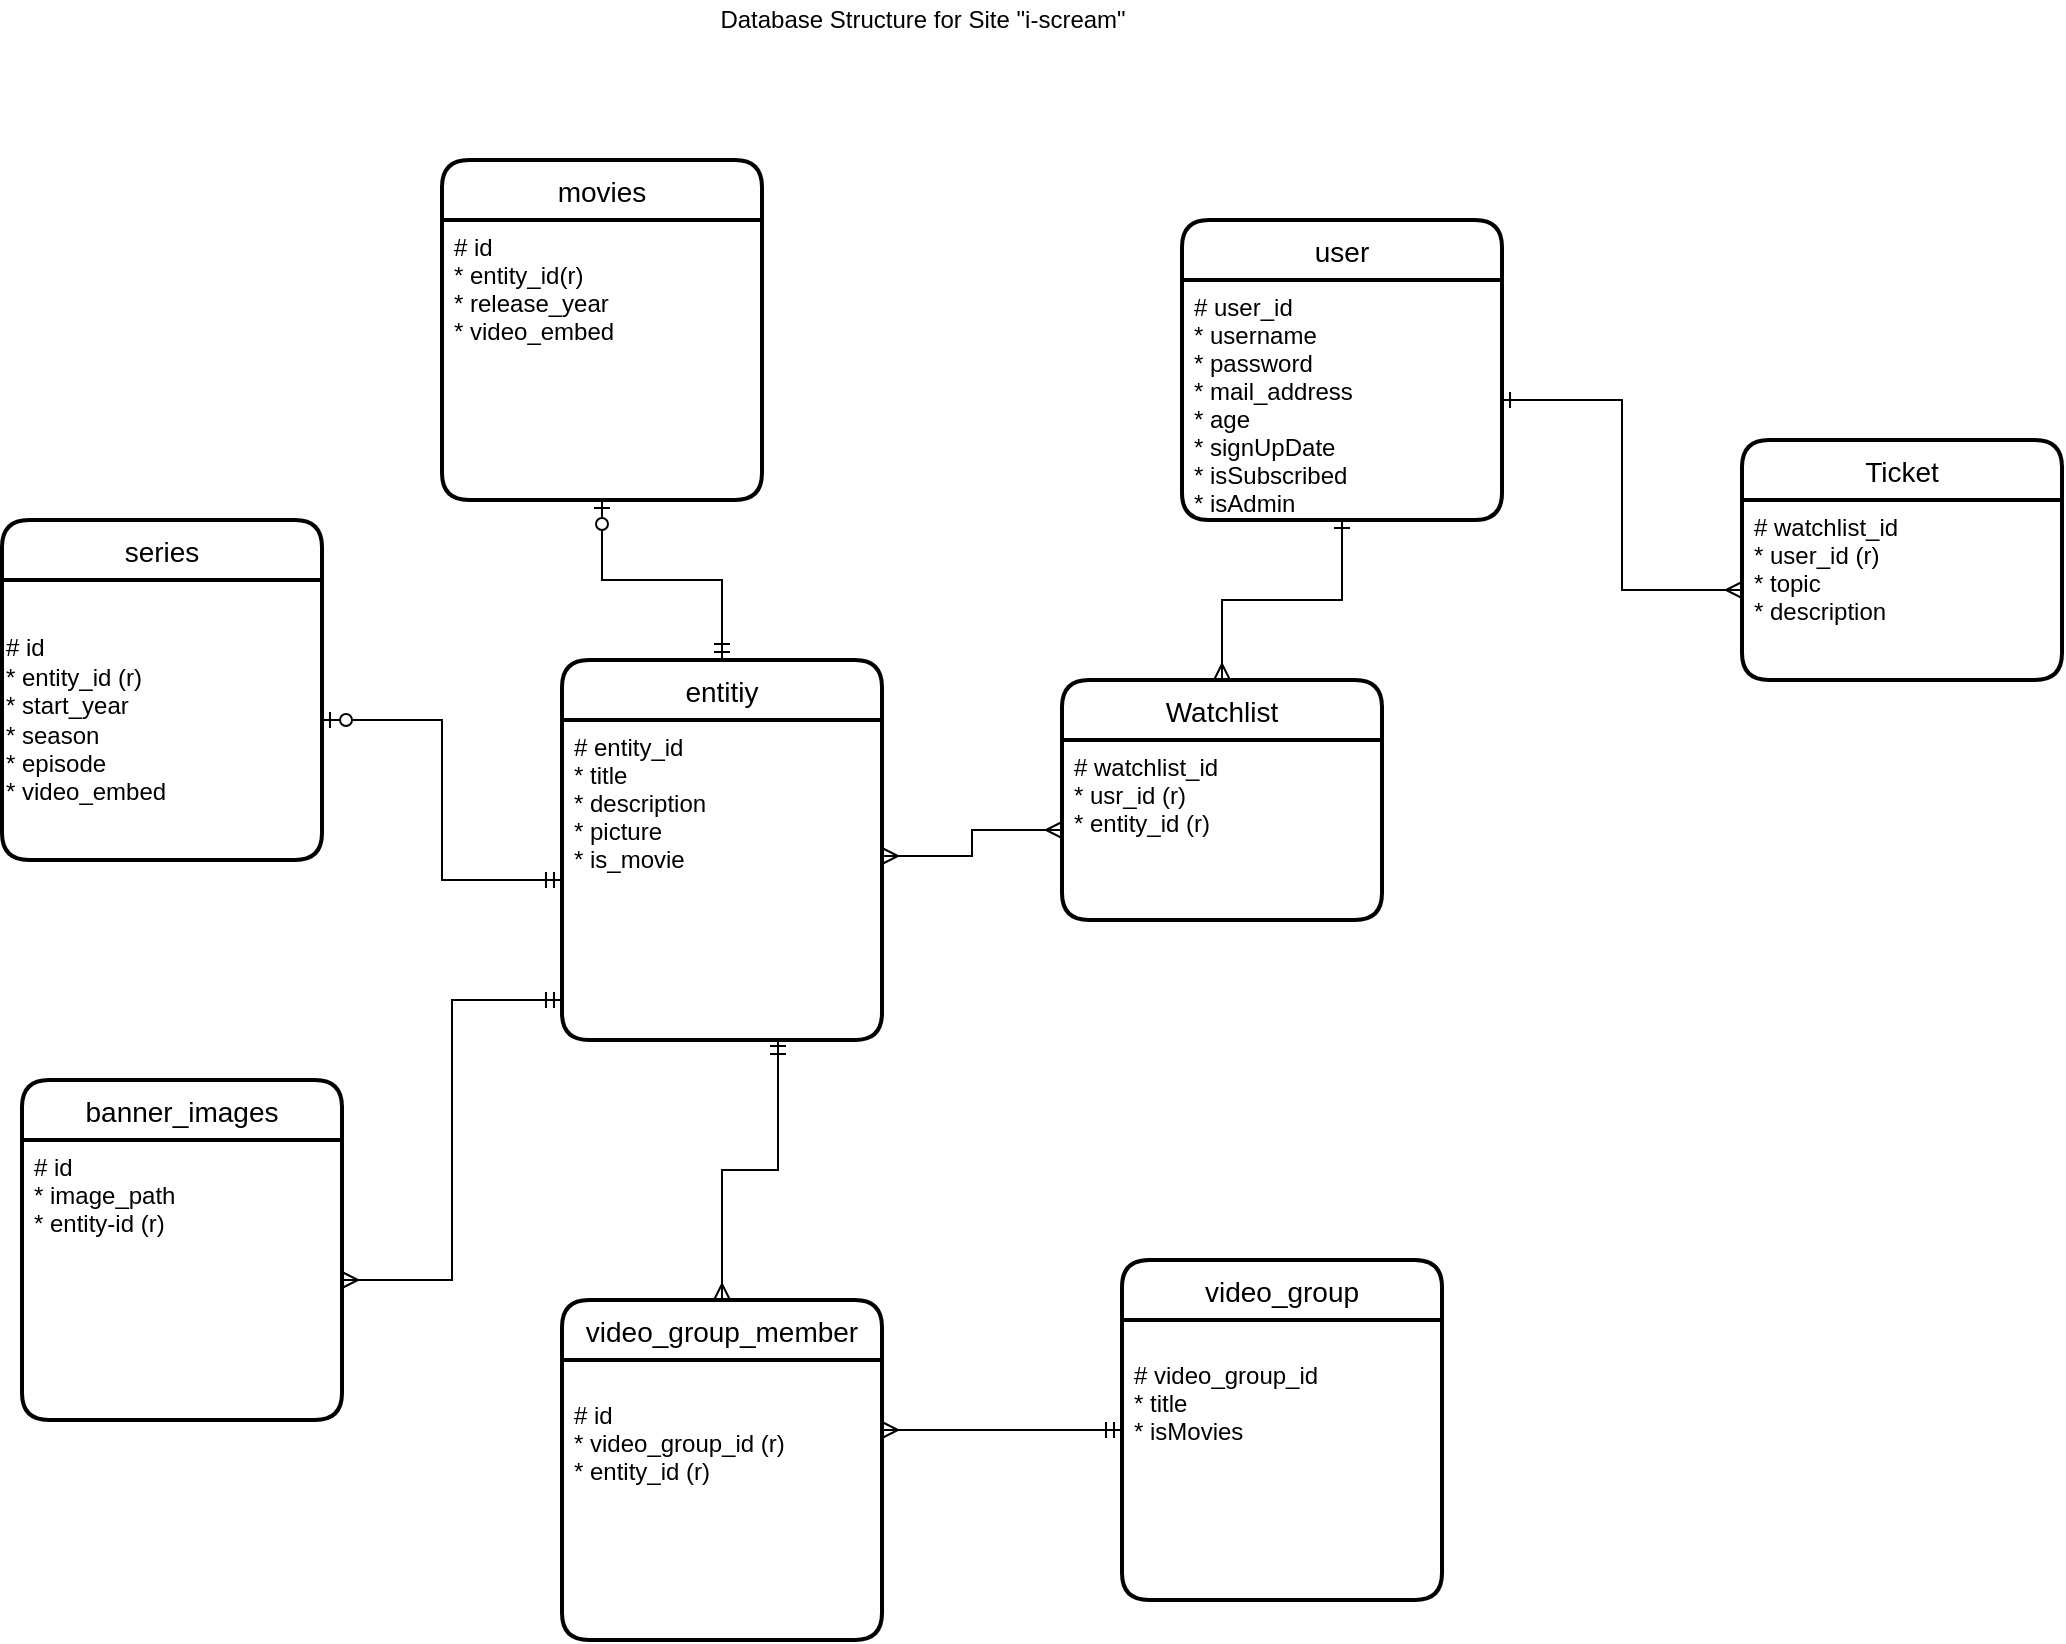 <mxfile version="16.0.2" type="device"><diagram id="a7njo6QsoE-rleAKgPlL" name="Page-1"><mxGraphModel dx="1312" dy="900" grid="1" gridSize="10" guides="1" tooltips="1" connect="1" arrows="1" fold="1" page="1" pageScale="1" pageWidth="850" pageHeight="1100" math="0" shadow="0"><root><mxCell id="0"/><mxCell id="1" parent="0"/><mxCell id="ttGAuzpvBruAwLdVCSS5-1" value="user" style="swimlane;childLayout=stackLayout;horizontal=1;startSize=30;horizontalStack=0;rounded=1;fontSize=14;fontStyle=0;strokeWidth=2;resizeParent=0;resizeLast=1;shadow=0;dashed=0;align=center;" parent="1" vertex="1"><mxGeometry x="560" y="170" width="160" height="150" as="geometry"/></mxCell><mxCell id="ttGAuzpvBruAwLdVCSS5-2" value="# user_id&#10;* username&#10;* password&#10;* mail_address&#10;* age&#10;* signUpDate&#10;* isSubscribed&#10;* isAdmin" style="align=left;strokeColor=none;fillColor=none;spacingLeft=4;fontSize=12;verticalAlign=top;resizable=0;rotatable=0;part=1;" parent="ttGAuzpvBruAwLdVCSS5-1" vertex="1"><mxGeometry y="30" width="160" height="120" as="geometry"/></mxCell><mxCell id="ttGAuzpvBruAwLdVCSS5-3" value="movies" style="swimlane;childLayout=stackLayout;horizontal=1;startSize=30;horizontalStack=0;rounded=1;fontSize=14;fontStyle=0;strokeWidth=2;resizeParent=0;resizeLast=1;shadow=0;dashed=0;align=center;" parent="1" vertex="1"><mxGeometry x="190" y="140" width="160" height="170" as="geometry"/></mxCell><mxCell id="ttGAuzpvBruAwLdVCSS5-4" value="# id&#10;* entity_id(r)&#10;* release_year&#10;* video_embed" style="align=left;strokeColor=none;fillColor=none;spacingLeft=4;fontSize=12;verticalAlign=top;resizable=0;rotatable=0;part=1;" parent="ttGAuzpvBruAwLdVCSS5-3" vertex="1"><mxGeometry y="30" width="160" height="140" as="geometry"/></mxCell><mxCell id="ttGAuzpvBruAwLdVCSS5-13" value="&lt;div&gt;Database Structure for Site &quot;i-scream&quot;&lt;/div&gt;" style="text;html=1;align=center;verticalAlign=middle;resizable=0;points=[];autosize=1;strokeColor=none;fillColor=none;" parent="1" vertex="1"><mxGeometry x="320" y="60" width="220" height="20" as="geometry"/></mxCell><mxCell id="oaBQPJpNo-KVFHz0x72q-3" value="series" style="swimlane;childLayout=stackLayout;horizontal=1;startSize=30;horizontalStack=0;rounded=1;fontSize=14;fontStyle=0;strokeWidth=2;resizeParent=0;resizeLast=1;shadow=0;dashed=0;align=center;" parent="1" vertex="1"><mxGeometry x="-30" y="320" width="160" height="170" as="geometry"/></mxCell><mxCell id="fxskcMOHXrAPeoO0_Syb-7" value="# id&lt;br&gt;* entity_id (r)&lt;br&gt;* start_year&lt;br&gt;* season&lt;br&gt;* episode&lt;br&gt;* video_embed" style="text;html=1;align=left;verticalAlign=middle;resizable=0;points=[];autosize=1;strokeColor=none;fillColor=none;" parent="oaBQPJpNo-KVFHz0x72q-3" vertex="1"><mxGeometry y="30" width="160" height="140" as="geometry"/></mxCell><mxCell id="fxskcMOHXrAPeoO0_Syb-9" style="edgeStyle=orthogonalEdgeStyle;rounded=0;orthogonalLoop=1;jettySize=auto;html=1;startArrow=ERmandOne;startFill=0;endArrow=ERzeroToOne;endFill=0;" parent="1" source="oaBQPJpNo-KVFHz0x72q-11" target="ttGAuzpvBruAwLdVCSS5-4" edge="1"><mxGeometry relative="1" as="geometry"/></mxCell><mxCell id="oaBQPJpNo-KVFHz0x72q-11" value="entitiy" style="swimlane;childLayout=stackLayout;horizontal=1;startSize=30;horizontalStack=0;rounded=1;fontSize=14;fontStyle=0;strokeWidth=2;resizeParent=0;resizeLast=1;shadow=0;dashed=0;align=center;" parent="1" vertex="1"><mxGeometry x="250" y="390" width="160" height="190" as="geometry"/></mxCell><mxCell id="oaBQPJpNo-KVFHz0x72q-12" value="# entity_id&#10;* title&#10;* description&#10;* picture&#10;* is_movie&#10;" style="align=left;strokeColor=none;fillColor=none;spacingLeft=4;fontSize=12;verticalAlign=top;resizable=0;rotatable=0;part=1;" parent="oaBQPJpNo-KVFHz0x72q-11" vertex="1"><mxGeometry y="30" width="160" height="160" as="geometry"/></mxCell><mxCell id="fxskcMOHXrAPeoO0_Syb-1" value="banner_images" style="swimlane;childLayout=stackLayout;horizontal=1;startSize=30;horizontalStack=0;rounded=1;fontSize=14;fontStyle=0;strokeWidth=2;resizeParent=0;resizeLast=1;shadow=0;dashed=0;align=center;" parent="1" vertex="1"><mxGeometry x="-20" y="600" width="160" height="170" as="geometry"/></mxCell><mxCell id="fxskcMOHXrAPeoO0_Syb-2" value="# id&#10;* image_path&#10;* entity-id (r)" style="align=left;strokeColor=none;fillColor=none;spacingLeft=4;fontSize=12;verticalAlign=top;resizable=0;rotatable=0;part=1;" parent="fxskcMOHXrAPeoO0_Syb-1" vertex="1"><mxGeometry y="30" width="160" height="140" as="geometry"/></mxCell><mxCell id="fxskcMOHXrAPeoO0_Syb-12" style="edgeStyle=orthogonalEdgeStyle;rounded=0;orthogonalLoop=1;jettySize=auto;html=1;entryX=1;entryY=0.25;entryDx=0;entryDy=0;startArrow=ERmandOne;startFill=0;endArrow=ERmany;endFill=0;" parent="1" source="fxskcMOHXrAPeoO0_Syb-3" target="fxskcMOHXrAPeoO0_Syb-6" edge="1"><mxGeometry relative="1" as="geometry"/></mxCell><mxCell id="fxskcMOHXrAPeoO0_Syb-3" value="video_group" style="swimlane;childLayout=stackLayout;horizontal=1;startSize=30;horizontalStack=0;rounded=1;fontSize=14;fontStyle=0;strokeWidth=2;resizeParent=0;resizeLast=1;shadow=0;dashed=0;align=center;" parent="1" vertex="1"><mxGeometry x="530" y="690" width="160" height="170" as="geometry"/></mxCell><mxCell id="fxskcMOHXrAPeoO0_Syb-4" value="&#10;# video_group_id&#10;* title&#10;* isMovies" style="align=left;strokeColor=none;fillColor=none;spacingLeft=4;fontSize=12;verticalAlign=top;resizable=0;rotatable=0;part=1;" parent="fxskcMOHXrAPeoO0_Syb-3" vertex="1"><mxGeometry y="30" width="160" height="140" as="geometry"/></mxCell><mxCell id="fxskcMOHXrAPeoO0_Syb-11" style="edgeStyle=orthogonalEdgeStyle;rounded=0;orthogonalLoop=1;jettySize=auto;html=1;exitX=0.5;exitY=0;exitDx=0;exitDy=0;entryX=0.675;entryY=0.994;entryDx=0;entryDy=0;entryPerimeter=0;startArrow=ERmany;startFill=0;endArrow=ERmandOne;endFill=0;" parent="1" source="fxskcMOHXrAPeoO0_Syb-5" target="oaBQPJpNo-KVFHz0x72q-12" edge="1"><mxGeometry relative="1" as="geometry"/></mxCell><mxCell id="fxskcMOHXrAPeoO0_Syb-5" value="video_group_member" style="swimlane;childLayout=stackLayout;horizontal=1;startSize=30;horizontalStack=0;rounded=1;fontSize=14;fontStyle=0;strokeWidth=2;resizeParent=0;resizeLast=1;shadow=0;dashed=0;align=center;" parent="1" vertex="1"><mxGeometry x="250" y="710" width="160" height="170" as="geometry"/></mxCell><mxCell id="fxskcMOHXrAPeoO0_Syb-6" value="&#10;# id&#10;* video_group_id (r)&#10;* entity_id (r)" style="align=left;strokeColor=none;fillColor=none;spacingLeft=4;fontSize=12;verticalAlign=top;resizable=0;rotatable=0;part=1;" parent="fxskcMOHXrAPeoO0_Syb-5" vertex="1"><mxGeometry y="30" width="160" height="140" as="geometry"/></mxCell><mxCell id="fxskcMOHXrAPeoO0_Syb-8" style="edgeStyle=orthogonalEdgeStyle;rounded=0;orthogonalLoop=1;jettySize=auto;html=1;startArrow=ERmandOne;startFill=0;endArrow=ERzeroToOne;endFill=0;" parent="1" source="oaBQPJpNo-KVFHz0x72q-12" target="fxskcMOHXrAPeoO0_Syb-7" edge="1"><mxGeometry relative="1" as="geometry"/></mxCell><mxCell id="fxskcMOHXrAPeoO0_Syb-10" style="edgeStyle=orthogonalEdgeStyle;rounded=0;orthogonalLoop=1;jettySize=auto;html=1;entryX=0;entryY=0.875;entryDx=0;entryDy=0;entryPerimeter=0;startArrow=ERmany;startFill=0;endArrow=ERmandOne;endFill=0;" parent="1" source="fxskcMOHXrAPeoO0_Syb-2" target="oaBQPJpNo-KVFHz0x72q-12" edge="1"><mxGeometry relative="1" as="geometry"/></mxCell><mxCell id="RaHFnrSJZmkClRhQDJg_-1" value="Watchlist" style="swimlane;childLayout=stackLayout;horizontal=1;startSize=30;horizontalStack=0;rounded=1;fontSize=14;fontStyle=0;strokeWidth=2;resizeParent=0;resizeLast=1;shadow=0;dashed=0;align=center;" parent="1" vertex="1"><mxGeometry x="500" y="400" width="160" height="120" as="geometry"/></mxCell><mxCell id="RaHFnrSJZmkClRhQDJg_-2" value="# watchlist_id&#10;* usr_id (r)&#10;* entity_id (r)" style="align=left;strokeColor=none;fillColor=none;spacingLeft=4;fontSize=12;verticalAlign=top;resizable=0;rotatable=0;part=1;" parent="RaHFnrSJZmkClRhQDJg_-1" vertex="1"><mxGeometry y="30" width="160" height="90" as="geometry"/></mxCell><mxCell id="RaHFnrSJZmkClRhQDJg_-4" value="Ticket" style="swimlane;childLayout=stackLayout;horizontal=1;startSize=30;horizontalStack=0;rounded=1;fontSize=14;fontStyle=0;strokeWidth=2;resizeParent=0;resizeLast=1;shadow=0;dashed=0;align=center;" parent="1" vertex="1"><mxGeometry x="840" y="280" width="160" height="120" as="geometry"/></mxCell><mxCell id="RaHFnrSJZmkClRhQDJg_-5" value="# watchlist_id&#10;* user_id (r)&#10;* topic&#10;* description" style="align=left;strokeColor=none;fillColor=none;spacingLeft=4;fontSize=12;verticalAlign=top;resizable=0;rotatable=0;part=1;" parent="RaHFnrSJZmkClRhQDJg_-4" vertex="1"><mxGeometry y="30" width="160" height="90" as="geometry"/></mxCell><mxCell id="RaHFnrSJZmkClRhQDJg_-6" style="edgeStyle=orthogonalEdgeStyle;rounded=0;orthogonalLoop=1;jettySize=auto;html=1;entryX=1;entryY=0.5;entryDx=0;entryDy=0;endArrow=ERone;endFill=0;startArrow=ERmany;startFill=0;" parent="1" source="RaHFnrSJZmkClRhQDJg_-5" target="ttGAuzpvBruAwLdVCSS5-2" edge="1"><mxGeometry relative="1" as="geometry"/></mxCell><mxCell id="RaHFnrSJZmkClRhQDJg_-7" style="edgeStyle=orthogonalEdgeStyle;rounded=0;orthogonalLoop=1;jettySize=auto;html=1;endArrow=ERmany;endFill=0;startArrow=ERone;startFill=0;" parent="1" source="ttGAuzpvBruAwLdVCSS5-2" target="RaHFnrSJZmkClRhQDJg_-1" edge="1"><mxGeometry relative="1" as="geometry"/></mxCell><mxCell id="RaHFnrSJZmkClRhQDJg_-8" style="edgeStyle=orthogonalEdgeStyle;rounded=0;orthogonalLoop=1;jettySize=auto;html=1;entryX=1;entryY=0.425;entryDx=0;entryDy=0;entryPerimeter=0;startArrow=ERmany;startFill=0;endArrow=ERmany;endFill=0;" parent="1" source="RaHFnrSJZmkClRhQDJg_-2" target="oaBQPJpNo-KVFHz0x72q-12" edge="1"><mxGeometry relative="1" as="geometry"/></mxCell></root></mxGraphModel></diagram></mxfile>